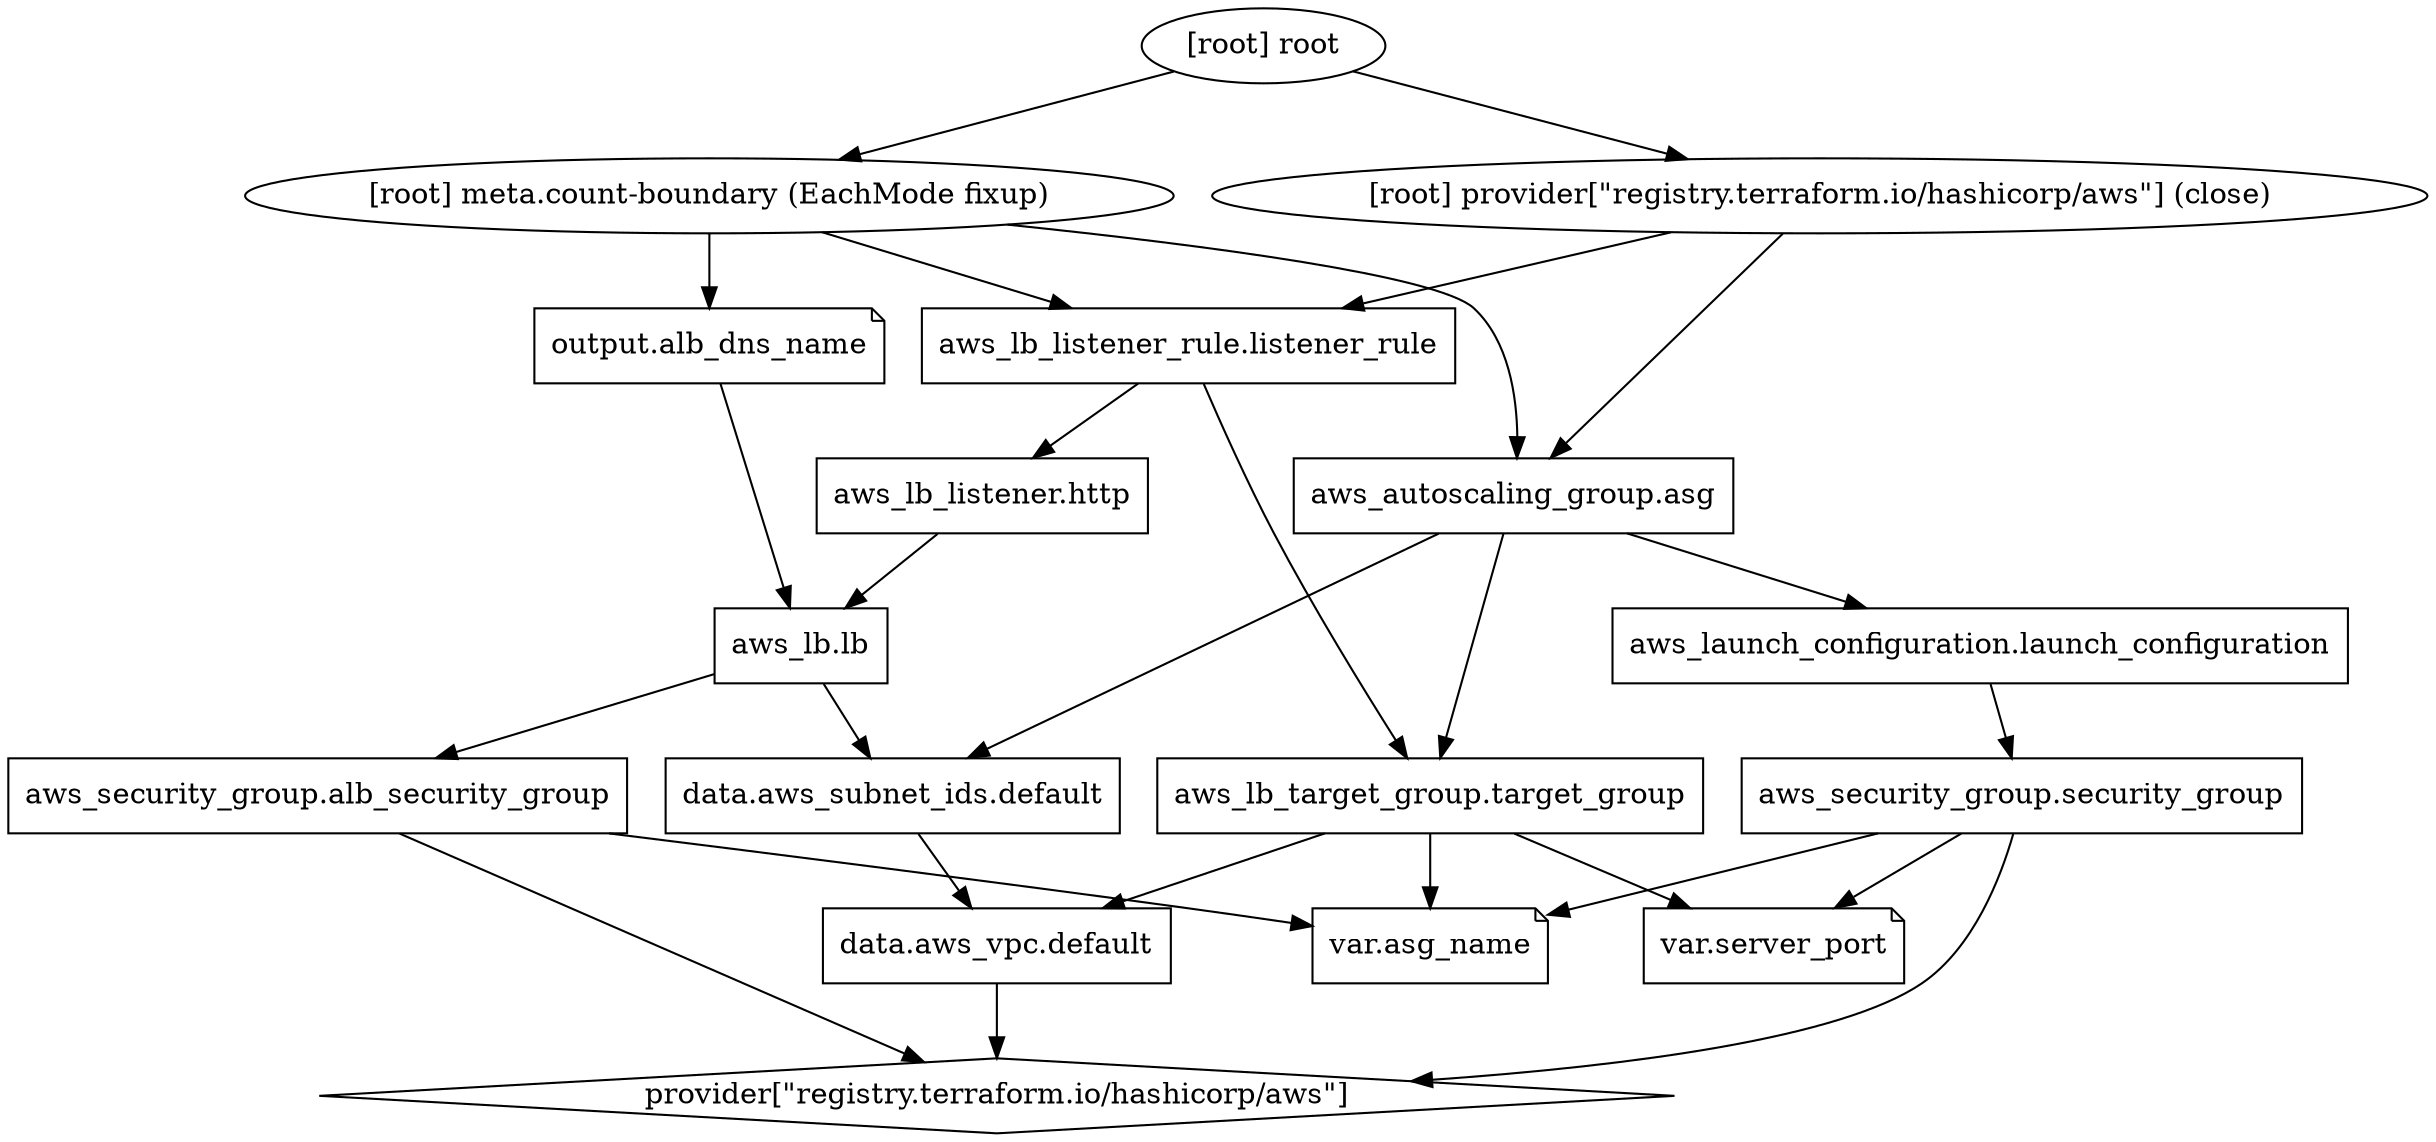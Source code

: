 digraph {
	compound = "true"
	newrank = "true"
	subgraph "root" {
		"[root] aws_autoscaling_group.asg (expand)" [label = "aws_autoscaling_group.asg", shape = "box"]
		"[root] aws_launch_configuration.launch_configuration (expand)" [label = "aws_launch_configuration.launch_configuration", shape = "box"]
		"[root] aws_lb.lb (expand)" [label = "aws_lb.lb", shape = "box"]
		"[root] aws_lb_listener.http (expand)" [label = "aws_lb_listener.http", shape = "box"]
		"[root] aws_lb_listener_rule.listener_rule (expand)" [label = "aws_lb_listener_rule.listener_rule", shape = "box"]
		"[root] aws_lb_target_group.target_group (expand)" [label = "aws_lb_target_group.target_group", shape = "box"]
		"[root] aws_security_group.alb_security_group (expand)" [label = "aws_security_group.alb_security_group", shape = "box"]
		"[root] aws_security_group.security_group (expand)" [label = "aws_security_group.security_group", shape = "box"]
		"[root] data.aws_subnet_ids.default (expand)" [label = "data.aws_subnet_ids.default", shape = "box"]
		"[root] data.aws_vpc.default (expand)" [label = "data.aws_vpc.default", shape = "box"]
		"[root] output.alb_dns_name" [label = "output.alb_dns_name", shape = "note"]
		"[root] provider[\"registry.terraform.io/hashicorp/aws\"]" [label = "provider[\"registry.terraform.io/hashicorp/aws\"]", shape = "diamond"]
		"[root] var.asg_name" [label = "var.asg_name", shape = "note"]
		"[root] var.server_port" [label = "var.server_port", shape = "note"]
		"[root] aws_autoscaling_group.asg (expand)" -> "[root] aws_launch_configuration.launch_configuration (expand)"
		"[root] aws_autoscaling_group.asg (expand)" -> "[root] aws_lb_target_group.target_group (expand)"
		"[root] aws_autoscaling_group.asg (expand)" -> "[root] data.aws_subnet_ids.default (expand)"
		"[root] aws_launch_configuration.launch_configuration (expand)" -> "[root] aws_security_group.security_group (expand)"
		"[root] aws_lb.lb (expand)" -> "[root] aws_security_group.alb_security_group (expand)"
		"[root] aws_lb.lb (expand)" -> "[root] data.aws_subnet_ids.default (expand)"
		"[root] aws_lb_listener.http (expand)" -> "[root] aws_lb.lb (expand)"
		"[root] aws_lb_listener_rule.listener_rule (expand)" -> "[root] aws_lb_listener.http (expand)"
		"[root] aws_lb_listener_rule.listener_rule (expand)" -> "[root] aws_lb_target_group.target_group (expand)"
		"[root] aws_lb_target_group.target_group (expand)" -> "[root] data.aws_vpc.default (expand)"
		"[root] aws_lb_target_group.target_group (expand)" -> "[root] var.asg_name"
		"[root] aws_lb_target_group.target_group (expand)" -> "[root] var.server_port"
		"[root] aws_security_group.alb_security_group (expand)" -> "[root] provider[\"registry.terraform.io/hashicorp/aws\"]"
		"[root] aws_security_group.alb_security_group (expand)" -> "[root] var.asg_name"
		"[root] aws_security_group.security_group (expand)" -> "[root] provider[\"registry.terraform.io/hashicorp/aws\"]"
		"[root] aws_security_group.security_group (expand)" -> "[root] var.asg_name"
		"[root] aws_security_group.security_group (expand)" -> "[root] var.server_port"
		"[root] data.aws_subnet_ids.default (expand)" -> "[root] data.aws_vpc.default (expand)"
		"[root] data.aws_vpc.default (expand)" -> "[root] provider[\"registry.terraform.io/hashicorp/aws\"]"
		"[root] meta.count-boundary (EachMode fixup)" -> "[root] aws_autoscaling_group.asg (expand)"
		"[root] meta.count-boundary (EachMode fixup)" -> "[root] aws_lb_listener_rule.listener_rule (expand)"
		"[root] meta.count-boundary (EachMode fixup)" -> "[root] output.alb_dns_name"
		"[root] output.alb_dns_name" -> "[root] aws_lb.lb (expand)"
		"[root] provider[\"registry.terraform.io/hashicorp/aws\"] (close)" -> "[root] aws_autoscaling_group.asg (expand)"
		"[root] provider[\"registry.terraform.io/hashicorp/aws\"] (close)" -> "[root] aws_lb_listener_rule.listener_rule (expand)"
		"[root] root" -> "[root] meta.count-boundary (EachMode fixup)"
		"[root] root" -> "[root] provider[\"registry.terraform.io/hashicorp/aws\"] (close)"
	}
}

